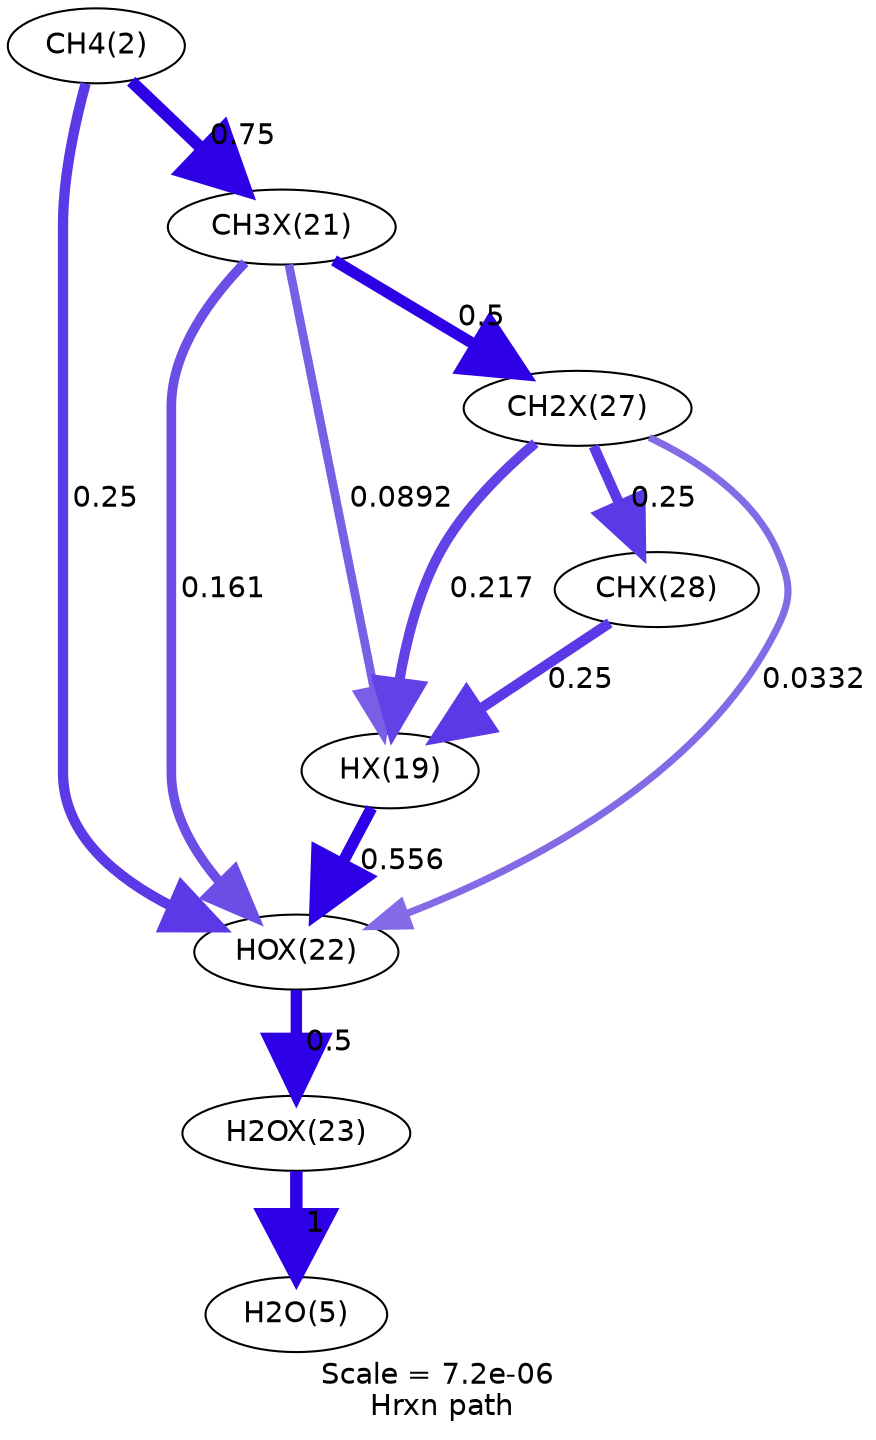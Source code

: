 digraph reaction_paths {
center=1;
s3 -> s23[fontname="Helvetica", style="setlinewidth(5.78)", arrowsize=2.89, color="0.7, 1.25, 0.9"
, label=" 0.75"];
s3 -> s24[fontname="Helvetica", style="setlinewidth(4.95)", arrowsize=2.48, color="0.7, 0.75, 0.9"
, label=" 0.25"];
s23 -> s21[fontname="Helvetica", style="setlinewidth(4.18)", arrowsize=2.09, color="0.7, 0.589, 0.9"
, label=" 0.0892"];
s23 -> s29[fontname="Helvetica", style="setlinewidth(5.48)", arrowsize=2.74, color="0.7, 1, 0.9"
, label=" 0.5"];
s23 -> s24[fontname="Helvetica", style="setlinewidth(4.62)", arrowsize=2.31, color="0.7, 0.661, 0.9"
, label=" 0.161"];
s29 -> s21[fontname="Helvetica", style="setlinewidth(4.85)", arrowsize=2.42, color="0.7, 0.717, 0.9"
, label=" 0.217"];
s30 -> s21[fontname="Helvetica", style="setlinewidth(4.95)", arrowsize=2.48, color="0.7, 0.75, 0.9"
, label=" 0.25"];
s21 -> s24[fontname="Helvetica", style="setlinewidth(5.56)", arrowsize=2.78, color="0.7, 1.06, 0.9"
, label=" 0.556"];
s29 -> s30[fontname="Helvetica", style="setlinewidth(4.95)", arrowsize=2.48, color="0.7, 0.75, 0.9"
, label=" 0.25"];
s29 -> s24[fontname="Helvetica", style="setlinewidth(3.43)", arrowsize=1.71, color="0.7, 0.533, 0.9"
, label=" 0.0332"];
s24 -> s25[fontname="Helvetica", style="setlinewidth(5.48)", arrowsize=2.74, color="0.7, 1, 0.9"
, label=" 0.5"];
s25 -> s6[fontname="Helvetica", style="setlinewidth(6)", arrowsize=3, color="0.7, 1.5, 0.9"
, label=" 1"];
s3 [ fontname="Helvetica", label="CH4(2)"];
s6 [ fontname="Helvetica", label="H2O(5)"];
s21 [ fontname="Helvetica", label="HX(19)"];
s23 [ fontname="Helvetica", label="CH3X(21)"];
s24 [ fontname="Helvetica", label="HOX(22)"];
s25 [ fontname="Helvetica", label="H2OX(23)"];
s29 [ fontname="Helvetica", label="CH2X(27)"];
s30 [ fontname="Helvetica", label="CHX(28)"];
 label = "Scale = 7.2e-06\l Hrxn path";
 fontname = "Helvetica";
}
